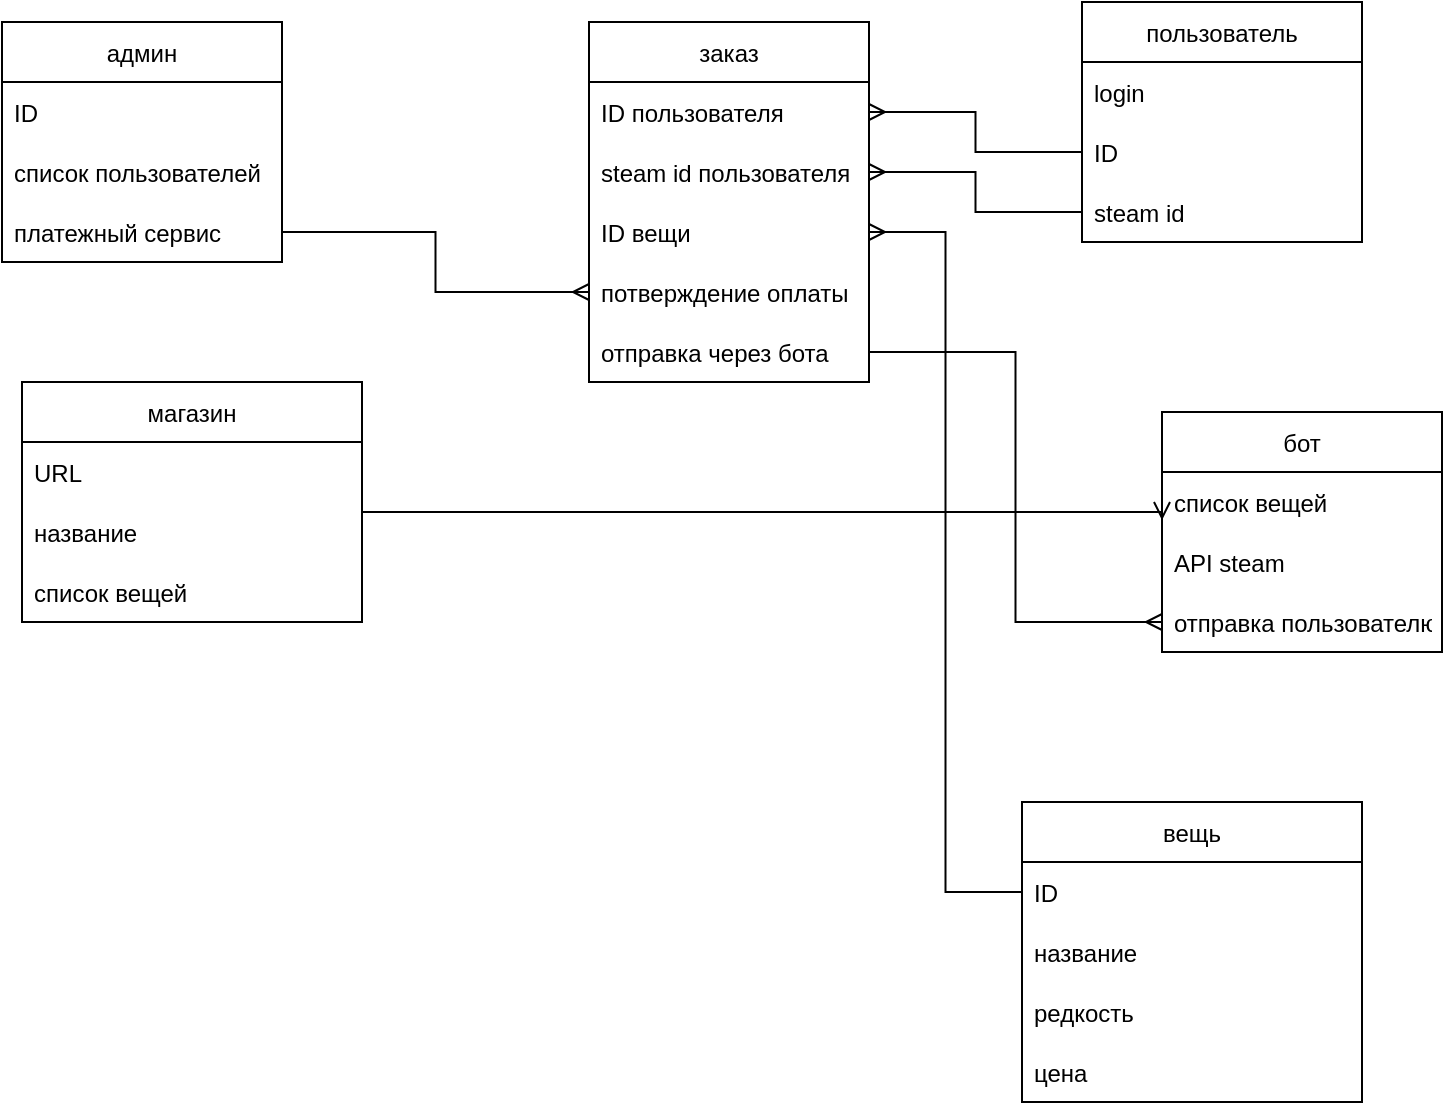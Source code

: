 <mxfile version="20.7.4" type="device"><diagram id="hhvByIgodbxk_sSGV98a" name="Страница 1"><mxGraphModel dx="1434" dy="791" grid="1" gridSize="10" guides="1" tooltips="1" connect="1" arrows="1" fold="1" page="1" pageScale="1" pageWidth="827" pageHeight="1169" math="0" shadow="0"><root><mxCell id="0"/><mxCell id="1" parent="0"/><mxCell id="49laaxkTTh7msSOQPkxM-9" value="админ" style="swimlane;fontStyle=0;childLayout=stackLayout;horizontal=1;startSize=30;horizontalStack=0;resizeParent=1;resizeParentMax=0;resizeLast=0;collapsible=1;marginBottom=0;" parent="1" vertex="1"><mxGeometry x="50" y="20" width="140" height="120" as="geometry"/></mxCell><mxCell id="49laaxkTTh7msSOQPkxM-10" value="ID" style="text;strokeColor=none;fillColor=none;align=left;verticalAlign=middle;spacingLeft=4;spacingRight=4;overflow=hidden;points=[[0,0.5],[1,0.5]];portConstraint=eastwest;rotatable=0;" parent="49laaxkTTh7msSOQPkxM-9" vertex="1"><mxGeometry y="30" width="140" height="30" as="geometry"/></mxCell><mxCell id="49laaxkTTh7msSOQPkxM-11" value="список пользователей" style="text;strokeColor=none;fillColor=none;align=left;verticalAlign=middle;spacingLeft=4;spacingRight=4;overflow=hidden;points=[[0,0.5],[1,0.5]];portConstraint=eastwest;rotatable=0;" parent="49laaxkTTh7msSOQPkxM-9" vertex="1"><mxGeometry y="60" width="140" height="30" as="geometry"/></mxCell><mxCell id="49laaxkTTh7msSOQPkxM-12" value="платежный сервис" style="text;strokeColor=none;fillColor=none;align=left;verticalAlign=middle;spacingLeft=4;spacingRight=4;overflow=hidden;points=[[0,0.5],[1,0.5]];portConstraint=eastwest;rotatable=0;" parent="49laaxkTTh7msSOQPkxM-9" vertex="1"><mxGeometry y="90" width="140" height="30" as="geometry"/></mxCell><mxCell id="49laaxkTTh7msSOQPkxM-14" value="пользователь" style="swimlane;fontStyle=0;childLayout=stackLayout;horizontal=1;startSize=30;horizontalStack=0;resizeParent=1;resizeParentMax=0;resizeLast=0;collapsible=1;marginBottom=0;" parent="1" vertex="1"><mxGeometry x="590" y="10" width="140" height="120" as="geometry"/></mxCell><mxCell id="49laaxkTTh7msSOQPkxM-15" value="login" style="text;strokeColor=none;fillColor=none;align=left;verticalAlign=middle;spacingLeft=4;spacingRight=4;overflow=hidden;points=[[0,0.5],[1,0.5]];portConstraint=eastwest;rotatable=0;" parent="49laaxkTTh7msSOQPkxM-14" vertex="1"><mxGeometry y="30" width="140" height="30" as="geometry"/></mxCell><mxCell id="49laaxkTTh7msSOQPkxM-16" value="ID" style="text;strokeColor=none;fillColor=none;align=left;verticalAlign=middle;spacingLeft=4;spacingRight=4;overflow=hidden;points=[[0,0.5],[1,0.5]];portConstraint=eastwest;rotatable=0;" parent="49laaxkTTh7msSOQPkxM-14" vertex="1"><mxGeometry y="60" width="140" height="30" as="geometry"/></mxCell><mxCell id="49laaxkTTh7msSOQPkxM-17" value="steam id" style="text;strokeColor=none;fillColor=none;align=left;verticalAlign=middle;spacingLeft=4;spacingRight=4;overflow=hidden;points=[[0,0.5],[1,0.5]];portConstraint=eastwest;rotatable=0;" parent="49laaxkTTh7msSOQPkxM-14" vertex="1"><mxGeometry y="90" width="140" height="30" as="geometry"/></mxCell><mxCell id="49laaxkTTh7msSOQPkxM-19" value="заказ" style="swimlane;fontStyle=0;childLayout=stackLayout;horizontal=1;startSize=30;horizontalStack=0;resizeParent=1;resizeParentMax=0;resizeLast=0;collapsible=1;marginBottom=0;" parent="1" vertex="1"><mxGeometry x="343.5" y="20" width="140" height="180" as="geometry"><mxRectangle x="80" y="330" width="70" height="30" as="alternateBounds"/></mxGeometry></mxCell><mxCell id="49laaxkTTh7msSOQPkxM-20" value="ID пользователя" style="text;strokeColor=none;fillColor=none;align=left;verticalAlign=middle;spacingLeft=4;spacingRight=4;overflow=hidden;points=[[0,0.5],[1,0.5]];portConstraint=eastwest;rotatable=0;" parent="49laaxkTTh7msSOQPkxM-19" vertex="1"><mxGeometry y="30" width="140" height="30" as="geometry"/></mxCell><mxCell id="49laaxkTTh7msSOQPkxM-27" value="steam id пользователя" style="text;strokeColor=none;fillColor=none;align=left;verticalAlign=middle;spacingLeft=4;spacingRight=4;overflow=hidden;points=[[0,0.5],[1,0.5]];portConstraint=eastwest;rotatable=0;" parent="49laaxkTTh7msSOQPkxM-19" vertex="1"><mxGeometry y="60" width="140" height="30" as="geometry"/></mxCell><mxCell id="49laaxkTTh7msSOQPkxM-35" value="ID вещи" style="text;strokeColor=none;fillColor=none;align=left;verticalAlign=middle;spacingLeft=4;spacingRight=4;overflow=hidden;points=[[0,0.5],[1,0.5]];portConstraint=eastwest;rotatable=0;" parent="49laaxkTTh7msSOQPkxM-19" vertex="1"><mxGeometry y="90" width="140" height="30" as="geometry"/></mxCell><mxCell id="49laaxkTTh7msSOQPkxM-34" value="потверждение оплаты" style="text;strokeColor=none;fillColor=none;align=left;verticalAlign=middle;spacingLeft=4;spacingRight=4;overflow=hidden;points=[[0,0.5],[1,0.5]];portConstraint=eastwest;rotatable=0;" parent="49laaxkTTh7msSOQPkxM-19" vertex="1"><mxGeometry y="120" width="140" height="30" as="geometry"/></mxCell><mxCell id="49laaxkTTh7msSOQPkxM-36" value="отправка через бота" style="text;strokeColor=none;fillColor=none;align=left;verticalAlign=middle;spacingLeft=4;spacingRight=4;overflow=hidden;points=[[0,0.5],[1,0.5]];portConstraint=eastwest;rotatable=0;" parent="49laaxkTTh7msSOQPkxM-19" vertex="1"><mxGeometry y="150" width="140" height="30" as="geometry"/></mxCell><mxCell id="49laaxkTTh7msSOQPkxM-39" value="бот" style="swimlane;fontStyle=0;childLayout=stackLayout;horizontal=1;startSize=30;horizontalStack=0;resizeParent=1;resizeParentMax=0;resizeLast=0;collapsible=1;marginBottom=0;" parent="1" vertex="1"><mxGeometry x="630" y="215" width="140" height="120" as="geometry"/></mxCell><mxCell id="49laaxkTTh7msSOQPkxM-40" value="список вещей" style="text;strokeColor=none;fillColor=none;align=left;verticalAlign=middle;spacingLeft=4;spacingRight=4;overflow=hidden;points=[[0,0.5],[1,0.5]];portConstraint=eastwest;rotatable=0;" parent="49laaxkTTh7msSOQPkxM-39" vertex="1"><mxGeometry y="30" width="140" height="30" as="geometry"/></mxCell><mxCell id="49laaxkTTh7msSOQPkxM-41" value="API steam" style="text;strokeColor=none;fillColor=none;align=left;verticalAlign=middle;spacingLeft=4;spacingRight=4;overflow=hidden;points=[[0,0.5],[1,0.5]];portConstraint=eastwest;rotatable=0;" parent="49laaxkTTh7msSOQPkxM-39" vertex="1"><mxGeometry y="60" width="140" height="30" as="geometry"/></mxCell><mxCell id="urDhAPiBuRedd88dD-ub-12" value="отправка пользователю" style="text;strokeColor=none;fillColor=none;align=left;verticalAlign=middle;spacingLeft=4;spacingRight=4;overflow=hidden;points=[[0,0.5],[1,0.5]];portConstraint=eastwest;rotatable=0;" vertex="1" parent="49laaxkTTh7msSOQPkxM-39"><mxGeometry y="90" width="140" height="30" as="geometry"/></mxCell><mxCell id="49laaxkTTh7msSOQPkxM-48" value="вещь" style="swimlane;fontStyle=0;childLayout=stackLayout;horizontal=1;startSize=30;horizontalStack=0;resizeParent=1;resizeParentMax=0;resizeLast=0;collapsible=1;marginBottom=0;" parent="1" vertex="1"><mxGeometry x="560" y="410" width="170" height="150" as="geometry"/></mxCell><mxCell id="49laaxkTTh7msSOQPkxM-49" value="ID" style="text;strokeColor=none;fillColor=none;align=left;verticalAlign=middle;spacingLeft=4;spacingRight=4;overflow=hidden;points=[[0,0.5],[1,0.5]];portConstraint=eastwest;rotatable=0;" parent="49laaxkTTh7msSOQPkxM-48" vertex="1"><mxGeometry y="30" width="170" height="30" as="geometry"/></mxCell><mxCell id="49laaxkTTh7msSOQPkxM-50" value="название" style="text;strokeColor=none;fillColor=none;align=left;verticalAlign=middle;spacingLeft=4;spacingRight=4;overflow=hidden;points=[[0,0.5],[1,0.5]];portConstraint=eastwest;rotatable=0;" parent="49laaxkTTh7msSOQPkxM-48" vertex="1"><mxGeometry y="60" width="170" height="30" as="geometry"/></mxCell><mxCell id="49laaxkTTh7msSOQPkxM-51" value="редкость" style="text;strokeColor=none;fillColor=none;align=left;verticalAlign=middle;spacingLeft=4;spacingRight=4;overflow=hidden;points=[[0,0.5],[1,0.5]];portConstraint=eastwest;rotatable=0;" parent="49laaxkTTh7msSOQPkxM-48" vertex="1"><mxGeometry y="90" width="170" height="30" as="geometry"/></mxCell><mxCell id="49laaxkTTh7msSOQPkxM-54" value="цена" style="text;strokeColor=none;fillColor=none;align=left;verticalAlign=middle;spacingLeft=4;spacingRight=4;overflow=hidden;points=[[0,0.5],[1,0.5]];portConstraint=eastwest;rotatable=0;" parent="49laaxkTTh7msSOQPkxM-48" vertex="1"><mxGeometry y="120" width="170" height="30" as="geometry"/></mxCell><mxCell id="NJKMrOjMJCGUiCa91wwm-3" style="edgeStyle=orthogonalEdgeStyle;rounded=0;orthogonalLoop=1;jettySize=auto;html=1;entryX=0;entryY=0.5;entryDx=0;entryDy=0;endArrow=ERmany;endFill=0;" parent="1" target="49laaxkTTh7msSOQPkxM-40" edge="1"><mxGeometry relative="1" as="geometry"><mxPoint x="230" y="265" as="sourcePoint"/><mxPoint x="343.5" y="215" as="targetPoint"/><Array as="points"><mxPoint x="630" y="265"/></Array></mxGeometry></mxCell><mxCell id="urDhAPiBuRedd88dD-ub-1" value="магазин" style="swimlane;fontStyle=0;childLayout=stackLayout;horizontal=1;startSize=30;horizontalStack=0;resizeParent=1;resizeParentMax=0;resizeLast=0;collapsible=1;marginBottom=0;" vertex="1" parent="1"><mxGeometry x="60" y="200" width="170" height="120" as="geometry"/></mxCell><mxCell id="urDhAPiBuRedd88dD-ub-2" value="URL" style="text;strokeColor=none;fillColor=none;align=left;verticalAlign=middle;spacingLeft=4;spacingRight=4;overflow=hidden;points=[[0,0.5],[1,0.5]];portConstraint=eastwest;rotatable=0;" vertex="1" parent="urDhAPiBuRedd88dD-ub-1"><mxGeometry y="30" width="170" height="30" as="geometry"/></mxCell><mxCell id="urDhAPiBuRedd88dD-ub-3" value="название" style="text;strokeColor=none;fillColor=none;align=left;verticalAlign=middle;spacingLeft=4;spacingRight=4;overflow=hidden;points=[[0,0.5],[1,0.5]];portConstraint=eastwest;rotatable=0;" vertex="1" parent="urDhAPiBuRedd88dD-ub-1"><mxGeometry y="60" width="170" height="30" as="geometry"/></mxCell><mxCell id="urDhAPiBuRedd88dD-ub-4" value="список вещей" style="text;strokeColor=none;fillColor=none;align=left;verticalAlign=middle;spacingLeft=4;spacingRight=4;overflow=hidden;points=[[0,0.5],[1,0.5]];portConstraint=eastwest;rotatable=0;" vertex="1" parent="urDhAPiBuRedd88dD-ub-1"><mxGeometry y="90" width="170" height="30" as="geometry"/></mxCell><mxCell id="urDhAPiBuRedd88dD-ub-6" style="edgeStyle=orthogonalEdgeStyle;rounded=0;orthogonalLoop=1;jettySize=auto;html=1;entryX=0;entryY=0.5;entryDx=0;entryDy=0;endArrow=ERmany;endFill=0;" edge="1" parent="1" source="49laaxkTTh7msSOQPkxM-12" target="49laaxkTTh7msSOQPkxM-34"><mxGeometry relative="1" as="geometry"/></mxCell><mxCell id="urDhAPiBuRedd88dD-ub-8" style="edgeStyle=orthogonalEdgeStyle;rounded=0;orthogonalLoop=1;jettySize=auto;html=1;entryX=1;entryY=0.5;entryDx=0;entryDy=0;endArrow=ERmany;endFill=0;" edge="1" parent="1" source="49laaxkTTh7msSOQPkxM-16" target="49laaxkTTh7msSOQPkxM-20"><mxGeometry relative="1" as="geometry"/></mxCell><mxCell id="urDhAPiBuRedd88dD-ub-9" style="edgeStyle=orthogonalEdgeStyle;rounded=0;orthogonalLoop=1;jettySize=auto;html=1;entryX=1;entryY=0.5;entryDx=0;entryDy=0;endArrow=ERmany;endFill=0;" edge="1" parent="1" source="49laaxkTTh7msSOQPkxM-17" target="49laaxkTTh7msSOQPkxM-27"><mxGeometry relative="1" as="geometry"/></mxCell><mxCell id="urDhAPiBuRedd88dD-ub-10" style="edgeStyle=orthogonalEdgeStyle;rounded=0;orthogonalLoop=1;jettySize=auto;html=1;entryX=1;entryY=0.5;entryDx=0;entryDy=0;endArrow=ERmany;endFill=0;" edge="1" parent="1" source="49laaxkTTh7msSOQPkxM-49" target="49laaxkTTh7msSOQPkxM-35"><mxGeometry relative="1" as="geometry"/></mxCell><mxCell id="urDhAPiBuRedd88dD-ub-13" style="edgeStyle=orthogonalEdgeStyle;rounded=0;orthogonalLoop=1;jettySize=auto;html=1;entryX=0;entryY=0.5;entryDx=0;entryDy=0;endArrow=ERmany;endFill=0;" edge="1" parent="1" source="49laaxkTTh7msSOQPkxM-36" target="urDhAPiBuRedd88dD-ub-12"><mxGeometry relative="1" as="geometry"/></mxCell></root></mxGraphModel></diagram></mxfile>